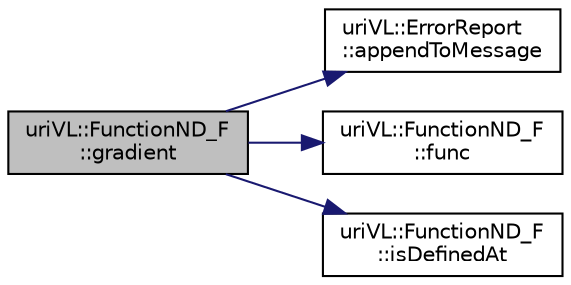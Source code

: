 digraph "uriVL::FunctionND_F::gradient"
{
  edge [fontname="Helvetica",fontsize="10",labelfontname="Helvetica",labelfontsize="10"];
  node [fontname="Helvetica",fontsize="10",shape=record];
  rankdir="LR";
  Node1 [label="uriVL::FunctionND_F\l::gradient",height=0.2,width=0.4,color="black", fillcolor="grey75", style="filled", fontcolor="black"];
  Node1 -> Node2 [color="midnightblue",fontsize="10",style="solid",fontname="Helvetica"];
  Node2 [label="uriVL::ErrorReport\l::appendToMessage",height=0.2,width=0.4,color="black", fillcolor="white", style="filled",URL="$classuriVL_1_1ErrorReport.html#a65100d12091947d1df26c38f48058569",tooltip="Appends a string to the error message. "];
  Node1 -> Node3 [color="midnightblue",fontsize="10",style="solid",fontname="Helvetica"];
  Node3 [label="uriVL::FunctionND_F\l::func",height=0.2,width=0.4,color="black", fillcolor="white", style="filled",URL="$classuriVL_1_1FunctionND__F.html#a5232cce895cfd4139163b977fe8e4001",tooltip="Evaluates the function at the nD point specified. "];
  Node1 -> Node4 [color="midnightblue",fontsize="10",style="solid",fontname="Helvetica"];
  Node4 [label="uriVL::FunctionND_F\l::isDefinedAt",height=0.2,width=0.4,color="black", fillcolor="white", style="filled",URL="$classuriVL_1_1FunctionND__F.html#ac816897b81906d88e657e22f633b1e60",tooltip="Indicates whther a point is within the domain of definition of this function. "];
}
